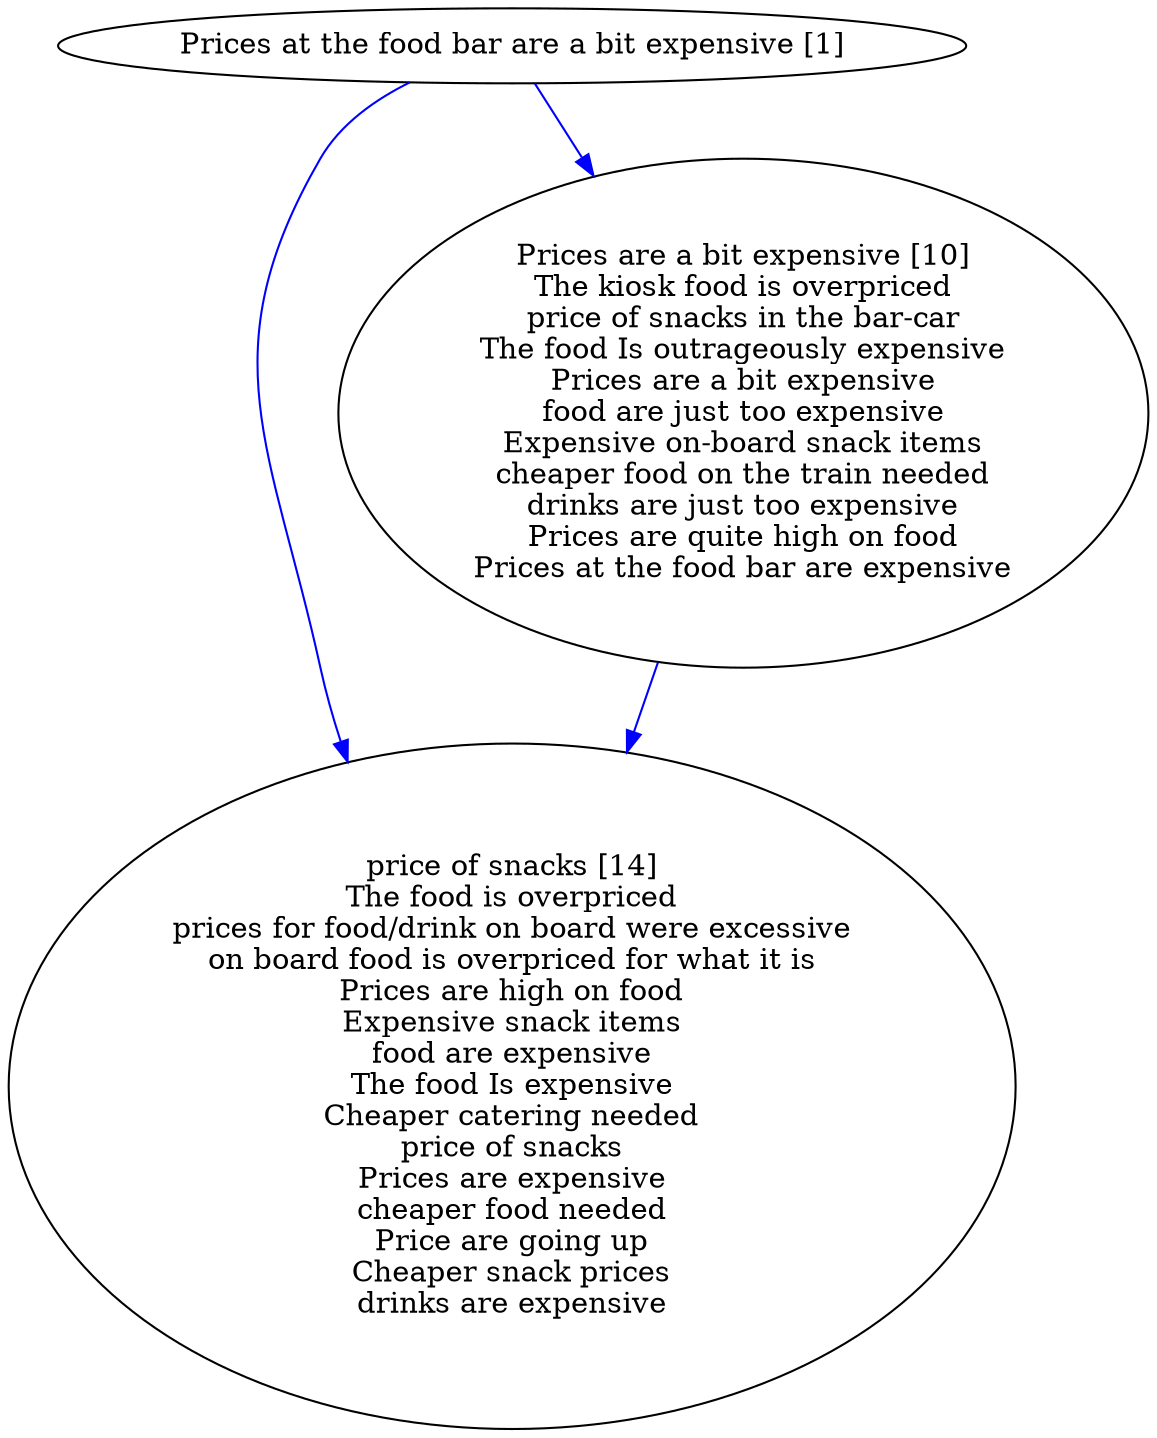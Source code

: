 digraph collapsedGraph {
"price of snacks [14]\nThe food is overpriced\nprices for food/drink on board were excessive\non board food is overpriced for what it is\nPrices are high on food\nExpensive snack items\nfood are expensive\nThe food Is expensive\nCheaper catering needed\nprice of snacks\nPrices are expensive\ncheaper food needed\nPrice are going up\nCheaper snack prices\ndrinks are expensive""Prices are a bit expensive [10]\nThe kiosk food is overpriced\nprice of snacks in the bar-car\nThe food Is outrageously expensive\nPrices are a bit expensive\nfood are just too expensive\nExpensive on-board snack items\ncheaper food on the train needed\ndrinks are just too expensive\nPrices are quite high on food\nPrices at the food bar are expensive""Prices at the food bar are a bit expensive [1]""Prices are a bit expensive [10]\nThe kiosk food is overpriced\nprice of snacks in the bar-car\nThe food Is outrageously expensive\nPrices are a bit expensive\nfood are just too expensive\nExpensive on-board snack items\ncheaper food on the train needed\ndrinks are just too expensive\nPrices are quite high on food\nPrices at the food bar are expensive" -> "price of snacks [14]\nThe food is overpriced\nprices for food/drink on board were excessive\non board food is overpriced for what it is\nPrices are high on food\nExpensive snack items\nfood are expensive\nThe food Is expensive\nCheaper catering needed\nprice of snacks\nPrices are expensive\ncheaper food needed\nPrice are going up\nCheaper snack prices\ndrinks are expensive" [color=blue]
"Prices at the food bar are a bit expensive [1]" -> "Prices are a bit expensive [10]\nThe kiosk food is overpriced\nprice of snacks in the bar-car\nThe food Is outrageously expensive\nPrices are a bit expensive\nfood are just too expensive\nExpensive on-board snack items\ncheaper food on the train needed\ndrinks are just too expensive\nPrices are quite high on food\nPrices at the food bar are expensive" [color=blue]
"Prices at the food bar are a bit expensive [1]" -> "price of snacks [14]\nThe food is overpriced\nprices for food/drink on board were excessive\non board food is overpriced for what it is\nPrices are high on food\nExpensive snack items\nfood are expensive\nThe food Is expensive\nCheaper catering needed\nprice of snacks\nPrices are expensive\ncheaper food needed\nPrice are going up\nCheaper snack prices\ndrinks are expensive" [color=blue]
}